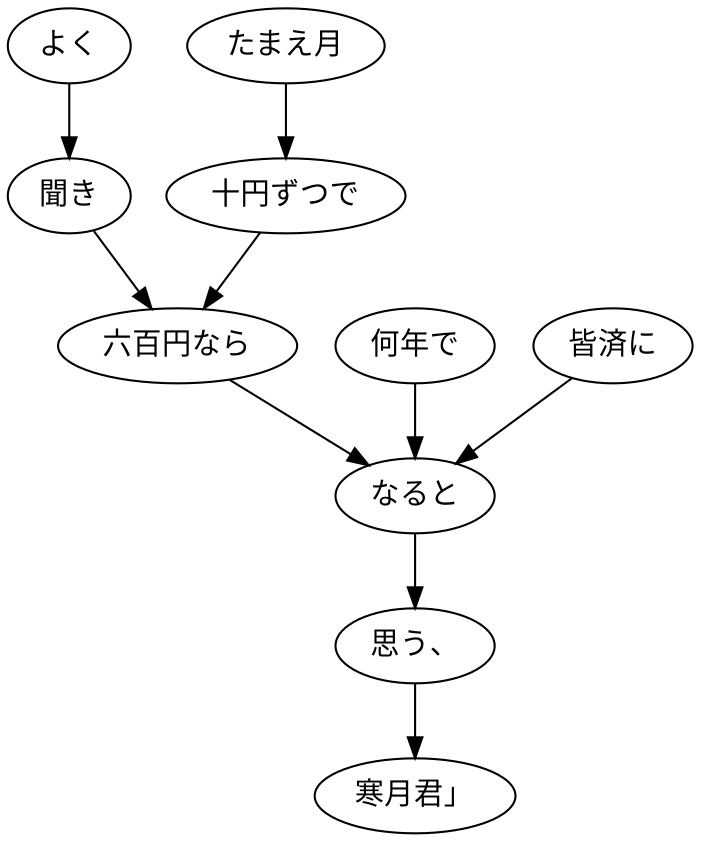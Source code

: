 digraph graph8693 {
	node0 [label="よく"];
	node1 [label="聞き"];
	node2 [label="たまえ月"];
	node3 [label="十円ずつで"];
	node4 [label="六百円なら"];
	node5 [label="何年で"];
	node6 [label="皆済に"];
	node7 [label="なると"];
	node8 [label="思う、"];
	node9 [label="寒月君」"];
	node0 -> node1;
	node1 -> node4;
	node2 -> node3;
	node3 -> node4;
	node4 -> node7;
	node5 -> node7;
	node6 -> node7;
	node7 -> node8;
	node8 -> node9;
}
